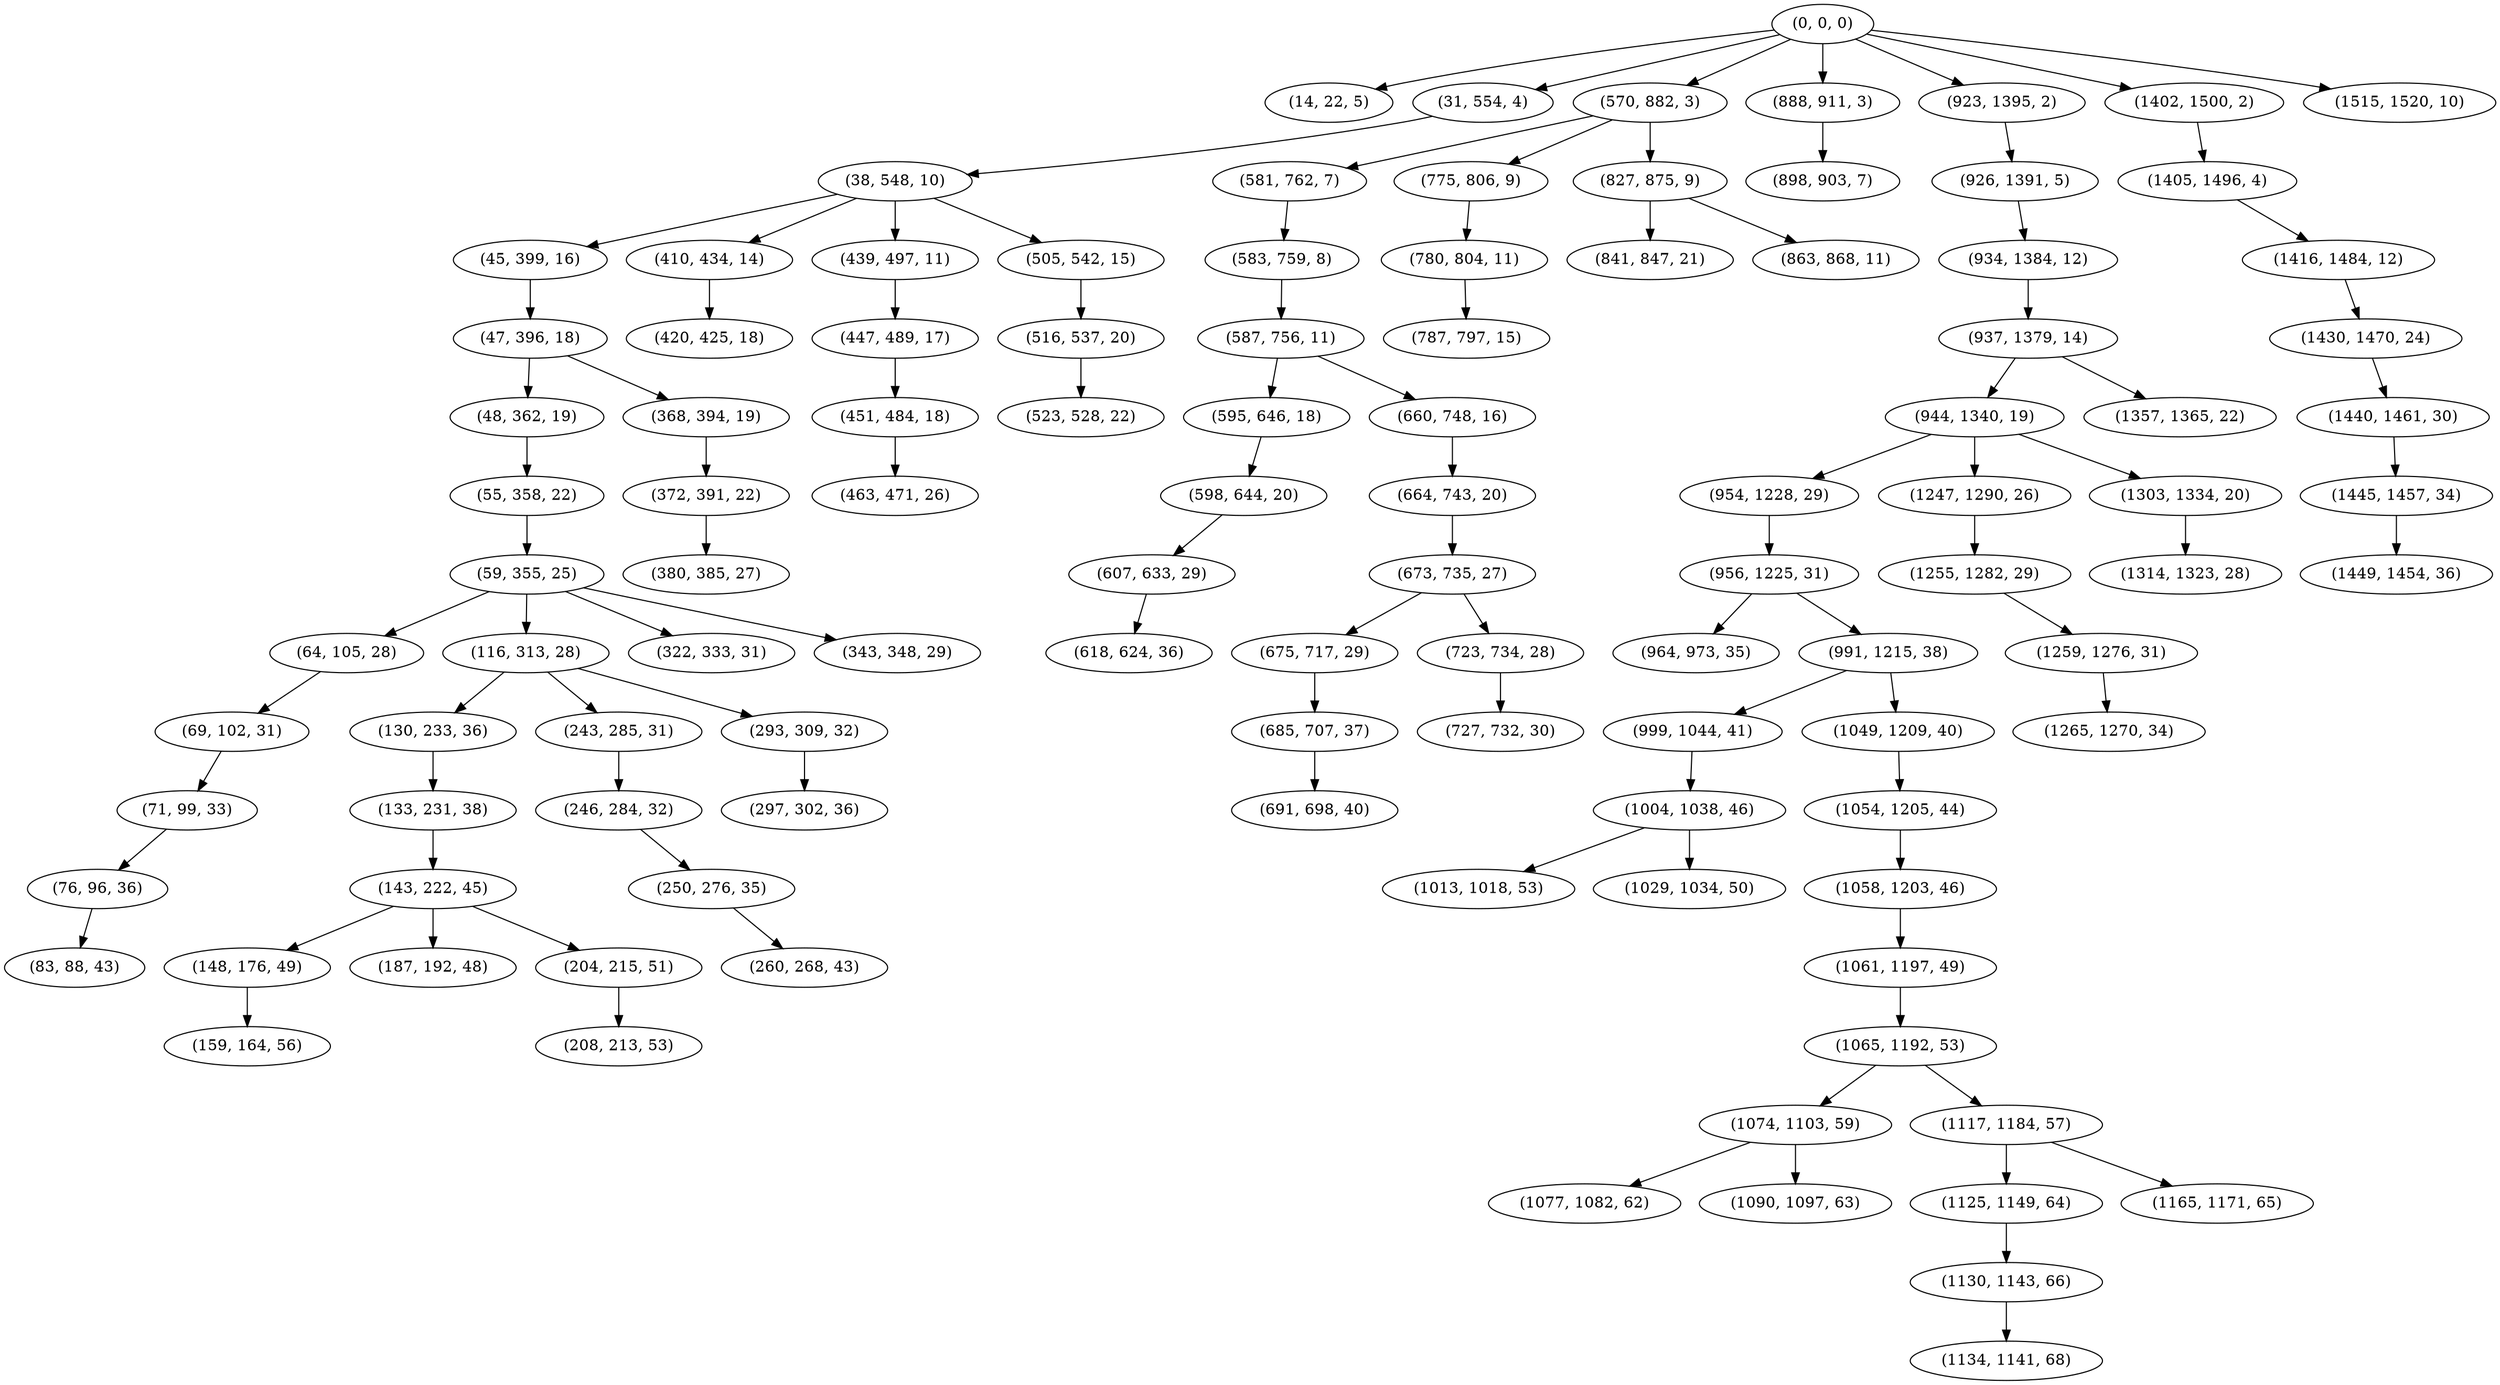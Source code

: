 digraph tree {
    "(0, 0, 0)";
    "(14, 22, 5)";
    "(31, 554, 4)";
    "(38, 548, 10)";
    "(45, 399, 16)";
    "(47, 396, 18)";
    "(48, 362, 19)";
    "(55, 358, 22)";
    "(59, 355, 25)";
    "(64, 105, 28)";
    "(69, 102, 31)";
    "(71, 99, 33)";
    "(76, 96, 36)";
    "(83, 88, 43)";
    "(116, 313, 28)";
    "(130, 233, 36)";
    "(133, 231, 38)";
    "(143, 222, 45)";
    "(148, 176, 49)";
    "(159, 164, 56)";
    "(187, 192, 48)";
    "(204, 215, 51)";
    "(208, 213, 53)";
    "(243, 285, 31)";
    "(246, 284, 32)";
    "(250, 276, 35)";
    "(260, 268, 43)";
    "(293, 309, 32)";
    "(297, 302, 36)";
    "(322, 333, 31)";
    "(343, 348, 29)";
    "(368, 394, 19)";
    "(372, 391, 22)";
    "(380, 385, 27)";
    "(410, 434, 14)";
    "(420, 425, 18)";
    "(439, 497, 11)";
    "(447, 489, 17)";
    "(451, 484, 18)";
    "(463, 471, 26)";
    "(505, 542, 15)";
    "(516, 537, 20)";
    "(523, 528, 22)";
    "(570, 882, 3)";
    "(581, 762, 7)";
    "(583, 759, 8)";
    "(587, 756, 11)";
    "(595, 646, 18)";
    "(598, 644, 20)";
    "(607, 633, 29)";
    "(618, 624, 36)";
    "(660, 748, 16)";
    "(664, 743, 20)";
    "(673, 735, 27)";
    "(675, 717, 29)";
    "(685, 707, 37)";
    "(691, 698, 40)";
    "(723, 734, 28)";
    "(727, 732, 30)";
    "(775, 806, 9)";
    "(780, 804, 11)";
    "(787, 797, 15)";
    "(827, 875, 9)";
    "(841, 847, 21)";
    "(863, 868, 11)";
    "(888, 911, 3)";
    "(898, 903, 7)";
    "(923, 1395, 2)";
    "(926, 1391, 5)";
    "(934, 1384, 12)";
    "(937, 1379, 14)";
    "(944, 1340, 19)";
    "(954, 1228, 29)";
    "(956, 1225, 31)";
    "(964, 973, 35)";
    "(991, 1215, 38)";
    "(999, 1044, 41)";
    "(1004, 1038, 46)";
    "(1013, 1018, 53)";
    "(1029, 1034, 50)";
    "(1049, 1209, 40)";
    "(1054, 1205, 44)";
    "(1058, 1203, 46)";
    "(1061, 1197, 49)";
    "(1065, 1192, 53)";
    "(1074, 1103, 59)";
    "(1077, 1082, 62)";
    "(1090, 1097, 63)";
    "(1117, 1184, 57)";
    "(1125, 1149, 64)";
    "(1130, 1143, 66)";
    "(1134, 1141, 68)";
    "(1165, 1171, 65)";
    "(1247, 1290, 26)";
    "(1255, 1282, 29)";
    "(1259, 1276, 31)";
    "(1265, 1270, 34)";
    "(1303, 1334, 20)";
    "(1314, 1323, 28)";
    "(1357, 1365, 22)";
    "(1402, 1500, 2)";
    "(1405, 1496, 4)";
    "(1416, 1484, 12)";
    "(1430, 1470, 24)";
    "(1440, 1461, 30)";
    "(1445, 1457, 34)";
    "(1449, 1454, 36)";
    "(1515, 1520, 10)";
    "(0, 0, 0)" -> "(14, 22, 5)";
    "(0, 0, 0)" -> "(31, 554, 4)";
    "(0, 0, 0)" -> "(570, 882, 3)";
    "(0, 0, 0)" -> "(888, 911, 3)";
    "(0, 0, 0)" -> "(923, 1395, 2)";
    "(0, 0, 0)" -> "(1402, 1500, 2)";
    "(0, 0, 0)" -> "(1515, 1520, 10)";
    "(31, 554, 4)" -> "(38, 548, 10)";
    "(38, 548, 10)" -> "(45, 399, 16)";
    "(38, 548, 10)" -> "(410, 434, 14)";
    "(38, 548, 10)" -> "(439, 497, 11)";
    "(38, 548, 10)" -> "(505, 542, 15)";
    "(45, 399, 16)" -> "(47, 396, 18)";
    "(47, 396, 18)" -> "(48, 362, 19)";
    "(47, 396, 18)" -> "(368, 394, 19)";
    "(48, 362, 19)" -> "(55, 358, 22)";
    "(55, 358, 22)" -> "(59, 355, 25)";
    "(59, 355, 25)" -> "(64, 105, 28)";
    "(59, 355, 25)" -> "(116, 313, 28)";
    "(59, 355, 25)" -> "(322, 333, 31)";
    "(59, 355, 25)" -> "(343, 348, 29)";
    "(64, 105, 28)" -> "(69, 102, 31)";
    "(69, 102, 31)" -> "(71, 99, 33)";
    "(71, 99, 33)" -> "(76, 96, 36)";
    "(76, 96, 36)" -> "(83, 88, 43)";
    "(116, 313, 28)" -> "(130, 233, 36)";
    "(116, 313, 28)" -> "(243, 285, 31)";
    "(116, 313, 28)" -> "(293, 309, 32)";
    "(130, 233, 36)" -> "(133, 231, 38)";
    "(133, 231, 38)" -> "(143, 222, 45)";
    "(143, 222, 45)" -> "(148, 176, 49)";
    "(143, 222, 45)" -> "(187, 192, 48)";
    "(143, 222, 45)" -> "(204, 215, 51)";
    "(148, 176, 49)" -> "(159, 164, 56)";
    "(204, 215, 51)" -> "(208, 213, 53)";
    "(243, 285, 31)" -> "(246, 284, 32)";
    "(246, 284, 32)" -> "(250, 276, 35)";
    "(250, 276, 35)" -> "(260, 268, 43)";
    "(293, 309, 32)" -> "(297, 302, 36)";
    "(368, 394, 19)" -> "(372, 391, 22)";
    "(372, 391, 22)" -> "(380, 385, 27)";
    "(410, 434, 14)" -> "(420, 425, 18)";
    "(439, 497, 11)" -> "(447, 489, 17)";
    "(447, 489, 17)" -> "(451, 484, 18)";
    "(451, 484, 18)" -> "(463, 471, 26)";
    "(505, 542, 15)" -> "(516, 537, 20)";
    "(516, 537, 20)" -> "(523, 528, 22)";
    "(570, 882, 3)" -> "(581, 762, 7)";
    "(570, 882, 3)" -> "(775, 806, 9)";
    "(570, 882, 3)" -> "(827, 875, 9)";
    "(581, 762, 7)" -> "(583, 759, 8)";
    "(583, 759, 8)" -> "(587, 756, 11)";
    "(587, 756, 11)" -> "(595, 646, 18)";
    "(587, 756, 11)" -> "(660, 748, 16)";
    "(595, 646, 18)" -> "(598, 644, 20)";
    "(598, 644, 20)" -> "(607, 633, 29)";
    "(607, 633, 29)" -> "(618, 624, 36)";
    "(660, 748, 16)" -> "(664, 743, 20)";
    "(664, 743, 20)" -> "(673, 735, 27)";
    "(673, 735, 27)" -> "(675, 717, 29)";
    "(673, 735, 27)" -> "(723, 734, 28)";
    "(675, 717, 29)" -> "(685, 707, 37)";
    "(685, 707, 37)" -> "(691, 698, 40)";
    "(723, 734, 28)" -> "(727, 732, 30)";
    "(775, 806, 9)" -> "(780, 804, 11)";
    "(780, 804, 11)" -> "(787, 797, 15)";
    "(827, 875, 9)" -> "(841, 847, 21)";
    "(827, 875, 9)" -> "(863, 868, 11)";
    "(888, 911, 3)" -> "(898, 903, 7)";
    "(923, 1395, 2)" -> "(926, 1391, 5)";
    "(926, 1391, 5)" -> "(934, 1384, 12)";
    "(934, 1384, 12)" -> "(937, 1379, 14)";
    "(937, 1379, 14)" -> "(944, 1340, 19)";
    "(937, 1379, 14)" -> "(1357, 1365, 22)";
    "(944, 1340, 19)" -> "(954, 1228, 29)";
    "(944, 1340, 19)" -> "(1247, 1290, 26)";
    "(944, 1340, 19)" -> "(1303, 1334, 20)";
    "(954, 1228, 29)" -> "(956, 1225, 31)";
    "(956, 1225, 31)" -> "(964, 973, 35)";
    "(956, 1225, 31)" -> "(991, 1215, 38)";
    "(991, 1215, 38)" -> "(999, 1044, 41)";
    "(991, 1215, 38)" -> "(1049, 1209, 40)";
    "(999, 1044, 41)" -> "(1004, 1038, 46)";
    "(1004, 1038, 46)" -> "(1013, 1018, 53)";
    "(1004, 1038, 46)" -> "(1029, 1034, 50)";
    "(1049, 1209, 40)" -> "(1054, 1205, 44)";
    "(1054, 1205, 44)" -> "(1058, 1203, 46)";
    "(1058, 1203, 46)" -> "(1061, 1197, 49)";
    "(1061, 1197, 49)" -> "(1065, 1192, 53)";
    "(1065, 1192, 53)" -> "(1074, 1103, 59)";
    "(1065, 1192, 53)" -> "(1117, 1184, 57)";
    "(1074, 1103, 59)" -> "(1077, 1082, 62)";
    "(1074, 1103, 59)" -> "(1090, 1097, 63)";
    "(1117, 1184, 57)" -> "(1125, 1149, 64)";
    "(1117, 1184, 57)" -> "(1165, 1171, 65)";
    "(1125, 1149, 64)" -> "(1130, 1143, 66)";
    "(1130, 1143, 66)" -> "(1134, 1141, 68)";
    "(1247, 1290, 26)" -> "(1255, 1282, 29)";
    "(1255, 1282, 29)" -> "(1259, 1276, 31)";
    "(1259, 1276, 31)" -> "(1265, 1270, 34)";
    "(1303, 1334, 20)" -> "(1314, 1323, 28)";
    "(1402, 1500, 2)" -> "(1405, 1496, 4)";
    "(1405, 1496, 4)" -> "(1416, 1484, 12)";
    "(1416, 1484, 12)" -> "(1430, 1470, 24)";
    "(1430, 1470, 24)" -> "(1440, 1461, 30)";
    "(1440, 1461, 30)" -> "(1445, 1457, 34)";
    "(1445, 1457, 34)" -> "(1449, 1454, 36)";
}
